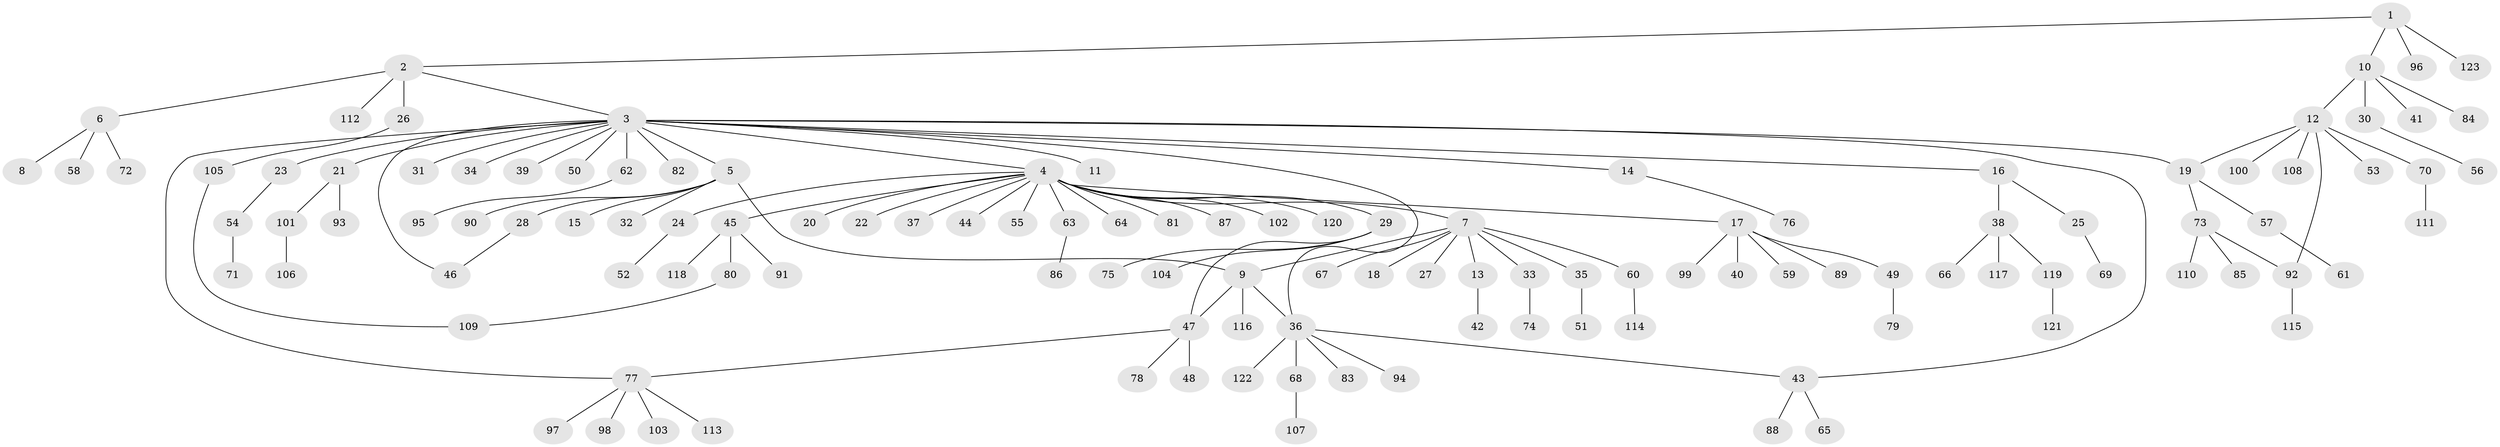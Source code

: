 // coarse degree distribution, {3: 0.14, 4: 0.14, 12: 0.02, 8: 0.02, 1: 0.5, 6: 0.02, 2: 0.16}
// Generated by graph-tools (version 1.1) at 2025/50/03/04/25 22:50:31]
// undirected, 123 vertices, 131 edges
graph export_dot {
  node [color=gray90,style=filled];
  1;
  2;
  3;
  4;
  5;
  6;
  7;
  8;
  9;
  10;
  11;
  12;
  13;
  14;
  15;
  16;
  17;
  18;
  19;
  20;
  21;
  22;
  23;
  24;
  25;
  26;
  27;
  28;
  29;
  30;
  31;
  32;
  33;
  34;
  35;
  36;
  37;
  38;
  39;
  40;
  41;
  42;
  43;
  44;
  45;
  46;
  47;
  48;
  49;
  50;
  51;
  52;
  53;
  54;
  55;
  56;
  57;
  58;
  59;
  60;
  61;
  62;
  63;
  64;
  65;
  66;
  67;
  68;
  69;
  70;
  71;
  72;
  73;
  74;
  75;
  76;
  77;
  78;
  79;
  80;
  81;
  82;
  83;
  84;
  85;
  86;
  87;
  88;
  89;
  90;
  91;
  92;
  93;
  94;
  95;
  96;
  97;
  98;
  99;
  100;
  101;
  102;
  103;
  104;
  105;
  106;
  107;
  108;
  109;
  110;
  111;
  112;
  113;
  114;
  115;
  116;
  117;
  118;
  119;
  120;
  121;
  122;
  123;
  1 -- 2;
  1 -- 10;
  1 -- 96;
  1 -- 123;
  2 -- 3;
  2 -- 6;
  2 -- 26;
  2 -- 112;
  3 -- 4;
  3 -- 5;
  3 -- 11;
  3 -- 14;
  3 -- 16;
  3 -- 19;
  3 -- 21;
  3 -- 23;
  3 -- 31;
  3 -- 34;
  3 -- 36;
  3 -- 39;
  3 -- 43;
  3 -- 46;
  3 -- 50;
  3 -- 62;
  3 -- 77;
  3 -- 82;
  4 -- 7;
  4 -- 17;
  4 -- 20;
  4 -- 22;
  4 -- 24;
  4 -- 29;
  4 -- 37;
  4 -- 44;
  4 -- 45;
  4 -- 55;
  4 -- 63;
  4 -- 64;
  4 -- 81;
  4 -- 87;
  4 -- 102;
  4 -- 120;
  5 -- 9;
  5 -- 15;
  5 -- 28;
  5 -- 32;
  5 -- 90;
  6 -- 8;
  6 -- 58;
  6 -- 72;
  7 -- 9;
  7 -- 13;
  7 -- 18;
  7 -- 27;
  7 -- 33;
  7 -- 35;
  7 -- 60;
  7 -- 67;
  9 -- 36;
  9 -- 47;
  9 -- 116;
  10 -- 12;
  10 -- 30;
  10 -- 41;
  10 -- 84;
  12 -- 19;
  12 -- 53;
  12 -- 70;
  12 -- 92;
  12 -- 100;
  12 -- 108;
  13 -- 42;
  14 -- 76;
  16 -- 25;
  16 -- 38;
  17 -- 40;
  17 -- 49;
  17 -- 59;
  17 -- 89;
  17 -- 99;
  19 -- 57;
  19 -- 73;
  21 -- 93;
  21 -- 101;
  23 -- 54;
  24 -- 52;
  25 -- 69;
  26 -- 105;
  28 -- 46;
  29 -- 47;
  29 -- 75;
  29 -- 104;
  30 -- 56;
  33 -- 74;
  35 -- 51;
  36 -- 43;
  36 -- 68;
  36 -- 83;
  36 -- 94;
  36 -- 122;
  38 -- 66;
  38 -- 117;
  38 -- 119;
  43 -- 65;
  43 -- 88;
  45 -- 80;
  45 -- 91;
  45 -- 118;
  47 -- 48;
  47 -- 77;
  47 -- 78;
  49 -- 79;
  54 -- 71;
  57 -- 61;
  60 -- 114;
  62 -- 95;
  63 -- 86;
  68 -- 107;
  70 -- 111;
  73 -- 85;
  73 -- 92;
  73 -- 110;
  77 -- 97;
  77 -- 98;
  77 -- 103;
  77 -- 113;
  80 -- 109;
  92 -- 115;
  101 -- 106;
  105 -- 109;
  119 -- 121;
}
